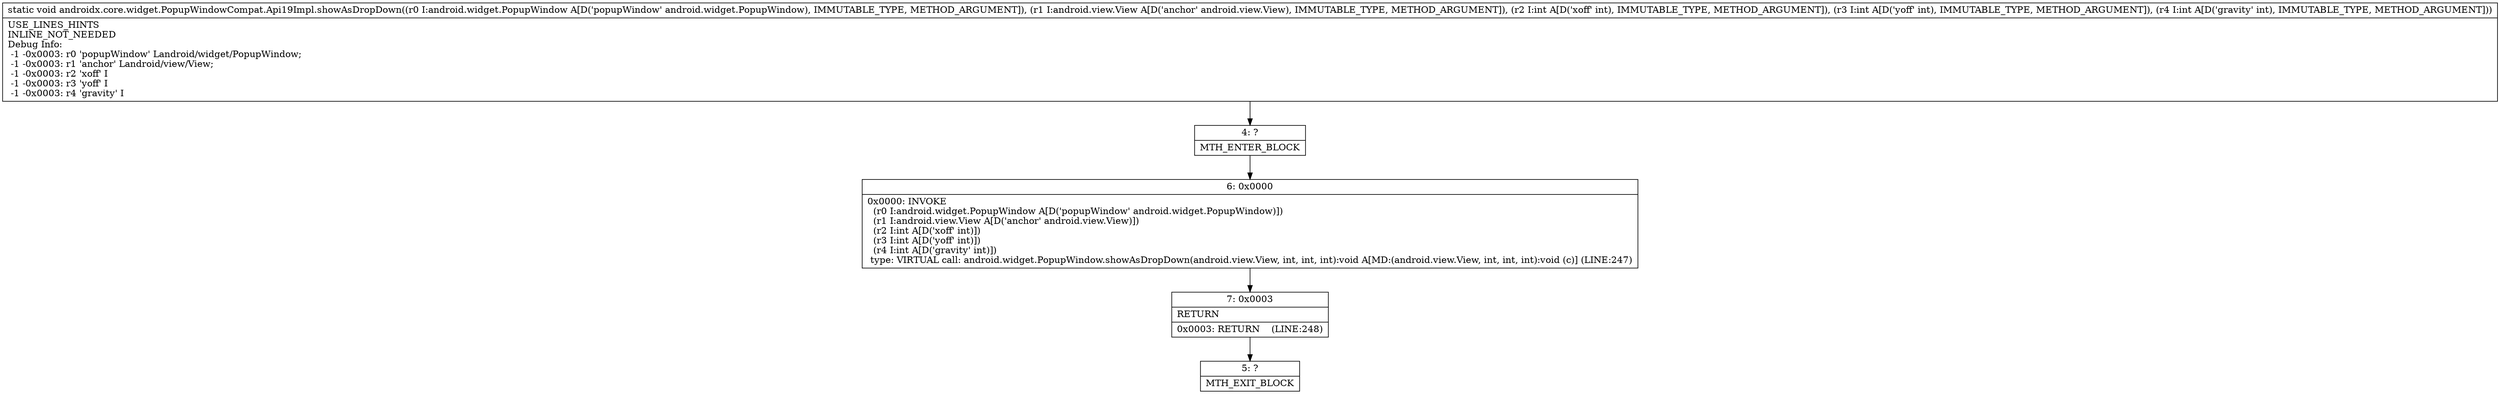 digraph "CFG forandroidx.core.widget.PopupWindowCompat.Api19Impl.showAsDropDown(Landroid\/widget\/PopupWindow;Landroid\/view\/View;III)V" {
Node_4 [shape=record,label="{4\:\ ?|MTH_ENTER_BLOCK\l}"];
Node_6 [shape=record,label="{6\:\ 0x0000|0x0000: INVOKE  \l  (r0 I:android.widget.PopupWindow A[D('popupWindow' android.widget.PopupWindow)])\l  (r1 I:android.view.View A[D('anchor' android.view.View)])\l  (r2 I:int A[D('xoff' int)])\l  (r3 I:int A[D('yoff' int)])\l  (r4 I:int A[D('gravity' int)])\l type: VIRTUAL call: android.widget.PopupWindow.showAsDropDown(android.view.View, int, int, int):void A[MD:(android.view.View, int, int, int):void (c)] (LINE:247)\l}"];
Node_7 [shape=record,label="{7\:\ 0x0003|RETURN\l|0x0003: RETURN    (LINE:248)\l}"];
Node_5 [shape=record,label="{5\:\ ?|MTH_EXIT_BLOCK\l}"];
MethodNode[shape=record,label="{static void androidx.core.widget.PopupWindowCompat.Api19Impl.showAsDropDown((r0 I:android.widget.PopupWindow A[D('popupWindow' android.widget.PopupWindow), IMMUTABLE_TYPE, METHOD_ARGUMENT]), (r1 I:android.view.View A[D('anchor' android.view.View), IMMUTABLE_TYPE, METHOD_ARGUMENT]), (r2 I:int A[D('xoff' int), IMMUTABLE_TYPE, METHOD_ARGUMENT]), (r3 I:int A[D('yoff' int), IMMUTABLE_TYPE, METHOD_ARGUMENT]), (r4 I:int A[D('gravity' int), IMMUTABLE_TYPE, METHOD_ARGUMENT]))  | USE_LINES_HINTS\lINLINE_NOT_NEEDED\lDebug Info:\l  \-1 \-0x0003: r0 'popupWindow' Landroid\/widget\/PopupWindow;\l  \-1 \-0x0003: r1 'anchor' Landroid\/view\/View;\l  \-1 \-0x0003: r2 'xoff' I\l  \-1 \-0x0003: r3 'yoff' I\l  \-1 \-0x0003: r4 'gravity' I\l}"];
MethodNode -> Node_4;Node_4 -> Node_6;
Node_6 -> Node_7;
Node_7 -> Node_5;
}


